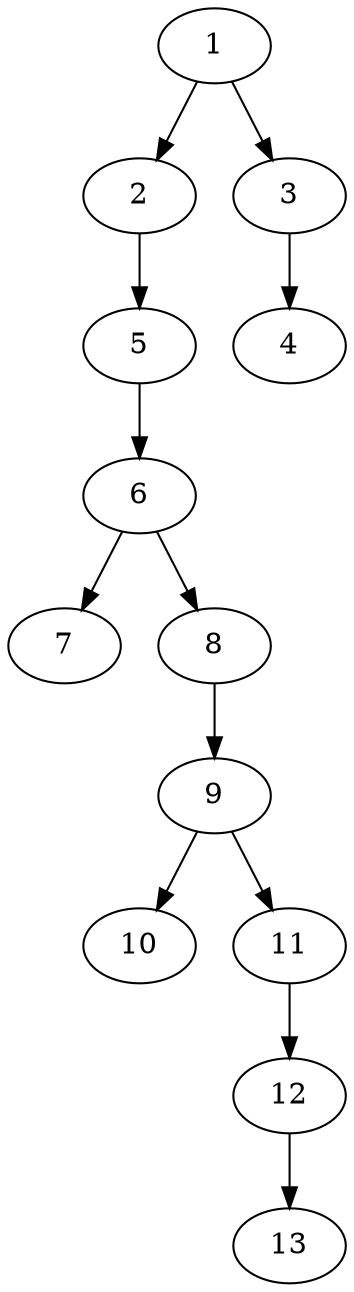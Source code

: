 // DAG (tier=1-easy, mode=data, n=13, ccr=0.316, fat=0.385, density=0.385, regular=0.607, jump=0.048, mindata=1048576, maxdata=8388608)
// DAG automatically generated by daggen at Sun Aug 24 16:33:33 2025
// /home/ermia/Project/Environments/daggen/bin/daggen --dot --ccr 0.316 --fat 0.385 --regular 0.607 --density 0.385 --jump 0.048 --mindata 1048576 --maxdata 8388608 -n 13 
digraph G {
  1 [size="185403411441159392", alpha="0.03", expect_size="92701705720579696"]
  1 -> 2 [size ="84509152247808"]
  1 -> 3 [size ="84509152247808"]
  2 [size="58317274043231968", alpha="0.12", expect_size="29158637021615984"]
  2 -> 5 [size ="72804024188928"]
  3 [size="79041077578725064704", alpha="0.01", expect_size="39520538789362532352"]
  3 -> 4 [size ="147341545832448"]
  4 [size="864816328323849728", alpha="0.09", expect_size="432408164161924864"]
  5 [size="341656530155046272", alpha="0.09", expect_size="170828265077523136"]
  5 -> 6 [size ="132012270682112"]
  6 [size="8116175110684330", alpha="0.17", expect_size="4058087555342165"]
  6 -> 7 [size ="436195209248768"]
  6 -> 8 [size ="436195209248768"]
  7 [size="880933838008581504", alpha="0.17", expect_size="440466919004290752"]
  8 [size="125629854961163567104", alpha="0.17", expect_size="62814927480581783552"]
  8 -> 9 [size ="200671282331648"]
  9 [size="363422041335939465216", alpha="0.02", expect_size="181711020667969732608"]
  9 -> 10 [size ="407409197580288"]
  9 -> 11 [size ="407409197580288"]
  10 [size="50767424933859426304", alpha="0.16", expect_size="25383712466929713152"]
  11 [size="1012851260081155456", alpha="0.12", expect_size="506425630040577728"]
  11 -> 12 [size ="430047022284800"]
  12 [size="579310751912543104", alpha="0.00", expect_size="289655375956271552"]
  12 -> 13 [size ="231651619635200"]
  13 [size="190926830933738016", alpha="0.13", expect_size="95463415466869008"]
}